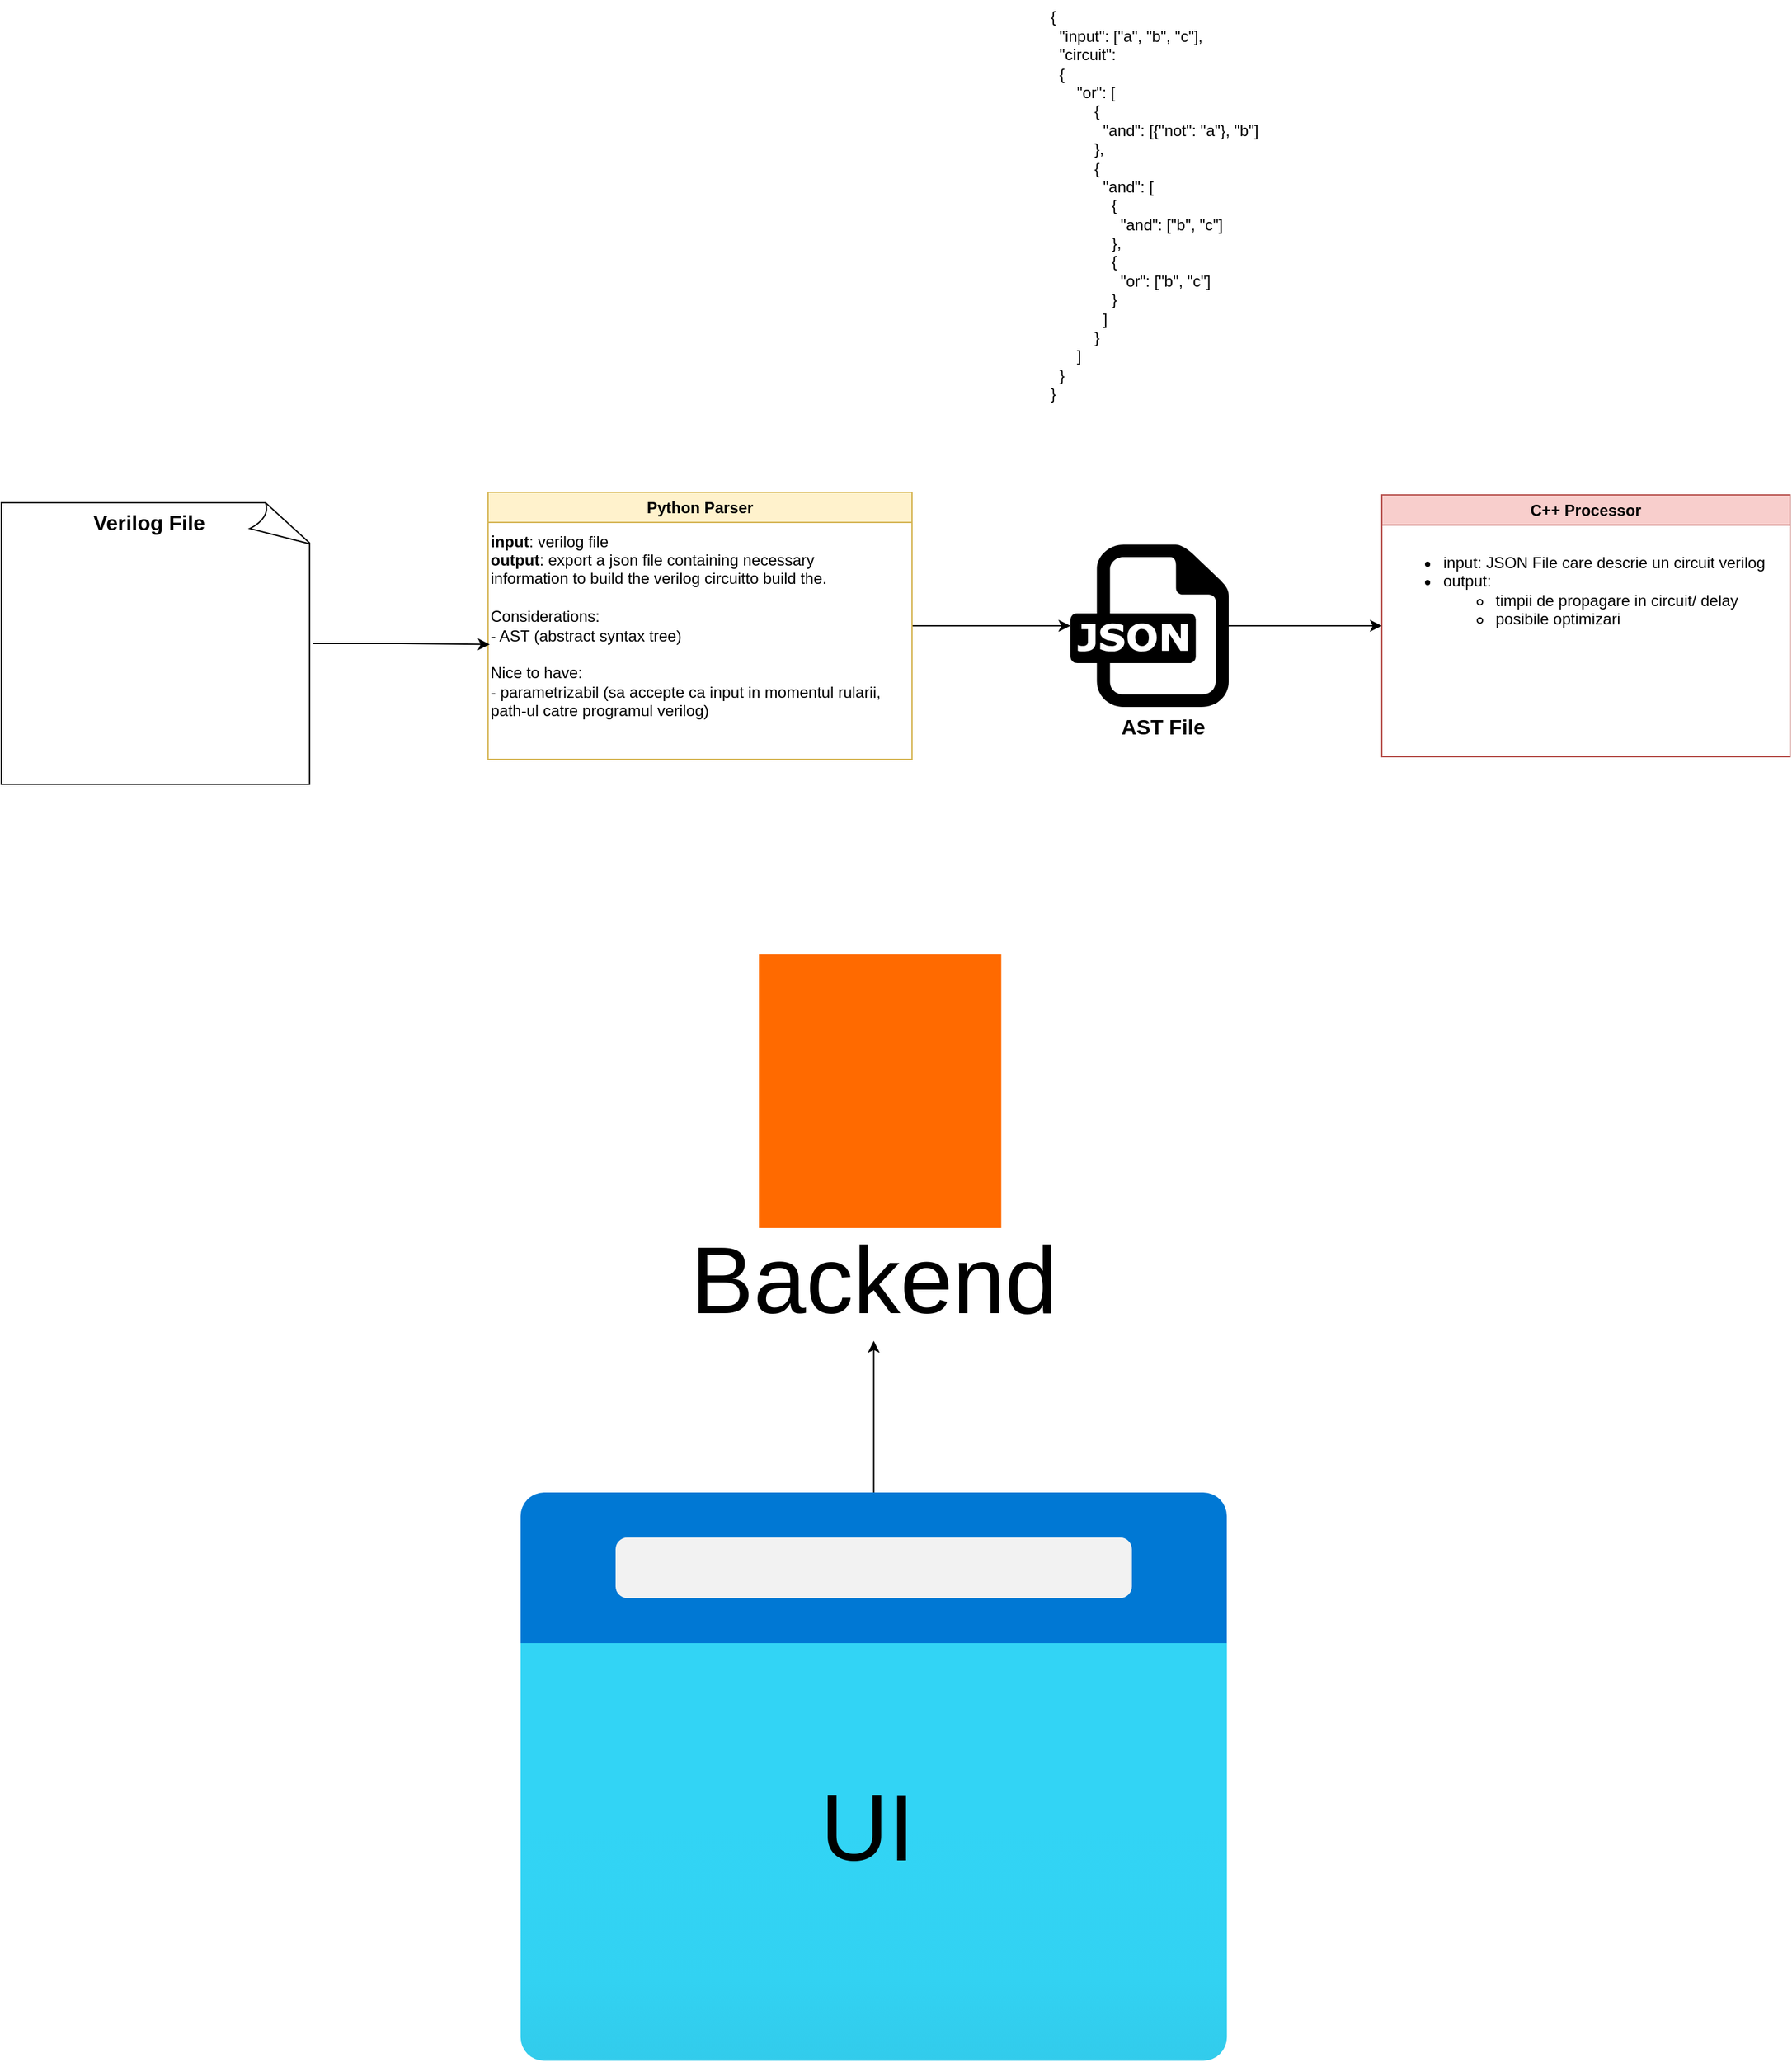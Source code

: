 <mxfile version="26.0.9" pages="4">
  <diagram name="Page-1" id="YNJKovni306T-DPzm14R">
    <mxGraphModel dx="2180" dy="887" grid="0" gridSize="10" guides="1" tooltips="1" connect="1" arrows="1" fold="1" page="0" pageScale="1" pageWidth="850" pageHeight="1100" math="0" shadow="0">
      <root>
        <mxCell id="0" />
        <mxCell id="1" parent="0" />
        <mxCell id="tx7nx46wsrntZOQRsdRC-2" value="C++ Processor" style="swimlane;whiteSpace=wrap;html=1;fillColor=#f8cecc;strokeColor=#b85450;" parent="1" vertex="1">
          <mxGeometry x="600" y="463" width="312" height="200" as="geometry" />
        </mxCell>
        <mxCell id="tx7nx46wsrntZOQRsdRC-3" value="&lt;ul&gt;&lt;li&gt;input: JSON File care descrie un circuit verilog&amp;nbsp;&lt;/li&gt;&lt;li&gt;output:&amp;nbsp;&lt;/li&gt;&lt;ul&gt;&lt;li&gt;timpii de propagare in circuit/ delay&lt;/li&gt;&lt;li&gt;posibile optimizari&lt;/li&gt;&lt;/ul&gt;&lt;/ul&gt;" style="text;html=1;align=left;verticalAlign=middle;resizable=0;points=[];autosize=1;strokeColor=none;fillColor=none;" parent="tx7nx46wsrntZOQRsdRC-2" vertex="1">
          <mxGeometry x="5" y="26" width="307" height="94" as="geometry" />
        </mxCell>
        <mxCell id="tx7nx46wsrntZOQRsdRC-26" style="edgeStyle=orthogonalEdgeStyle;rounded=0;orthogonalLoop=1;jettySize=auto;html=1;" parent="1" source="tx7nx46wsrntZOQRsdRC-16" target="tx7nx46wsrntZOQRsdRC-23" edge="1">
          <mxGeometry relative="1" as="geometry" />
        </mxCell>
        <mxCell id="tx7nx46wsrntZOQRsdRC-16" value="Python Parser" style="swimlane;whiteSpace=wrap;html=1;fillColor=#fff2cc;strokeColor=#d6b656;" parent="1" vertex="1">
          <mxGeometry x="-83" y="461" width="324" height="204" as="geometry" />
        </mxCell>
        <mxCell id="tx7nx46wsrntZOQRsdRC-17" value="&lt;b&gt;input&lt;/b&gt;: verilog file&amp;nbsp;&lt;div&gt;&lt;b&gt;output&lt;/b&gt;:&amp;nbsp;export a json file containing necessary&amp;nbsp;&lt;/div&gt;&lt;div&gt;information to build the verilog circuitto build the.&lt;/div&gt;&lt;div&gt;&lt;br&gt;&lt;/div&gt;&lt;div&gt;Considerations:&lt;/div&gt;&lt;div&gt;- AST (abstract syntax tree)&lt;/div&gt;&lt;div&gt;&lt;br&gt;&lt;/div&gt;&lt;div&gt;Nice to have:&lt;/div&gt;&lt;div&gt;- parametrizabil (sa accepte ca input in momentul rularii,&amp;nbsp;&lt;/div&gt;&lt;div&gt;path-ul catre programul verilog)&lt;/div&gt;" style="text;align=left;verticalAlign=middle;resizable=0;points=[];autosize=1;strokeColor=none;fillColor=none;html=1;" parent="tx7nx46wsrntZOQRsdRC-16" vertex="1">
          <mxGeometry y="24" width="319" height="156" as="geometry" />
        </mxCell>
        <mxCell id="tx7nx46wsrntZOQRsdRC-21" value="" style="whiteSpace=wrap;html=1;shape=mxgraph.basic.document" parent="1" vertex="1">
          <mxGeometry x="-455" y="469" width="238" height="215" as="geometry" />
        </mxCell>
        <mxCell id="tx7nx46wsrntZOQRsdRC-19" value="" style="shape=image;verticalLabelPosition=bottom;labelBackgroundColor=default;verticalAlign=top;aspect=fixed;imageAspect=0;image=https://static-00.iconduck.com/assets.00/file-type-verilog-icon-1024x1024-1hv3ysgx.png;" parent="1" vertex="1">
          <mxGeometry x="-423" y="505.5" width="162.64" height="162.64" as="geometry" />
        </mxCell>
        <mxCell id="tx7nx46wsrntZOQRsdRC-22" style="edgeStyle=orthogonalEdgeStyle;rounded=0;orthogonalLoop=1;jettySize=auto;html=1;entryX=0.004;entryY=0.591;entryDx=0;entryDy=0;entryPerimeter=0;" parent="1" source="tx7nx46wsrntZOQRsdRC-21" target="tx7nx46wsrntZOQRsdRC-17" edge="1">
          <mxGeometry relative="1" as="geometry">
            <mxPoint x="-102" y="603" as="targetPoint" />
          </mxGeometry>
        </mxCell>
        <mxCell id="tx7nx46wsrntZOQRsdRC-27" style="edgeStyle=orthogonalEdgeStyle;rounded=0;orthogonalLoop=1;jettySize=auto;html=1;entryX=0;entryY=0.5;entryDx=0;entryDy=0;" parent="1" source="tx7nx46wsrntZOQRsdRC-23" target="tx7nx46wsrntZOQRsdRC-2" edge="1">
          <mxGeometry relative="1" as="geometry" />
        </mxCell>
        <mxCell id="tx7nx46wsrntZOQRsdRC-23" value="" style="dashed=0;outlineConnect=0;html=1;align=center;labelPosition=center;verticalLabelPosition=bottom;verticalAlign=top;shape=mxgraph.weblogos.json" parent="1" vertex="1">
          <mxGeometry x="362" y="501" width="121" height="124" as="geometry" />
        </mxCell>
        <mxCell id="tx7nx46wsrntZOQRsdRC-24" value="&lt;b&gt;&lt;font style=&quot;font-size: 16px;&quot;&gt;Verilog File&lt;/font&gt;&lt;/b&gt;" style="text;html=1;align=center;verticalAlign=middle;whiteSpace=wrap;rounded=0;" parent="1" vertex="1">
          <mxGeometry x="-386.68" y="469" width="90" height="30" as="geometry" />
        </mxCell>
        <mxCell id="tx7nx46wsrntZOQRsdRC-25" value="&lt;b&gt;&lt;font style=&quot;font-size: 16px;&quot;&gt;AST File&lt;/font&gt;&lt;/b&gt;" style="text;html=1;align=center;verticalAlign=middle;whiteSpace=wrap;rounded=0;" parent="1" vertex="1">
          <mxGeometry x="388.0" y="625" width="90" height="30" as="geometry" />
        </mxCell>
        <mxCell id="tx7nx46wsrntZOQRsdRC-41" style="edgeStyle=orthogonalEdgeStyle;rounded=0;orthogonalLoop=1;jettySize=auto;html=1;" parent="1" source="tx7nx46wsrntZOQRsdRC-29" edge="1">
          <mxGeometry relative="1" as="geometry">
            <mxPoint x="211.75" y="1109.167" as="targetPoint" />
          </mxGeometry>
        </mxCell>
        <mxCell id="tx7nx46wsrntZOQRsdRC-29" value="" style="image;aspect=fixed;html=1;points=[];align=center;fontSize=12;image=img/lib/azure2/general/Browser.svg;" parent="1" vertex="1">
          <mxGeometry x="-59.5" y="1225" width="542.5" height="434" as="geometry" />
        </mxCell>
        <mxCell id="tx7nx46wsrntZOQRsdRC-30" value="&lt;font style=&quot;font-size: 72px;&quot;&gt;UI&lt;/font&gt;" style="text;html=1;align=center;verticalAlign=middle;whiteSpace=wrap;rounded=0;" parent="1" vertex="1">
          <mxGeometry x="176.5" y="1466" width="60" height="30" as="geometry" />
        </mxCell>
        <mxCell id="tx7nx46wsrntZOQRsdRC-37" value="" style="points=[];aspect=fixed;html=1;align=center;shadow=0;dashed=0;fillColor=#FF6A00;strokeColor=none;shape=mxgraph.alibaba_cloud.nodejs_performance_platform;" parent="1" vertex="1">
          <mxGeometry x="124" y="814" width="185.19" height="209" as="geometry" />
        </mxCell>
        <mxCell id="tx7nx46wsrntZOQRsdRC-38" value="&lt;font style=&quot;font-size: 72px;&quot;&gt;Backend&lt;/font&gt;" style="text;html=1;align=center;verticalAlign=middle;whiteSpace=wrap;rounded=0;" parent="1" vertex="1">
          <mxGeometry x="181.75" y="1048" width="60" height="30" as="geometry" />
        </mxCell>
        <mxCell id="tx7nx46wsrntZOQRsdRC-45" value="&lt;div&gt;&lt;div&gt;{&lt;/div&gt;&lt;div&gt;&amp;nbsp; &quot;input&quot;: [&quot;a&quot;, &quot;b&quot;, &quot;c&quot;],&lt;/div&gt;&lt;div&gt;&amp;nbsp; &quot;circuit&quot;:&lt;/div&gt;&lt;div&gt;&amp;nbsp; {&lt;/div&gt;&lt;div&gt;&amp;nbsp; &amp;nbsp; &amp;nbsp; &quot;or&quot;: [&lt;/div&gt;&lt;div&gt;&amp;nbsp; &amp;nbsp; &amp;nbsp; &amp;nbsp; &amp;nbsp; {&lt;/div&gt;&lt;div&gt;&amp;nbsp; &amp;nbsp; &amp;nbsp; &amp;nbsp; &amp;nbsp; &amp;nbsp; &quot;and&quot;: [{&quot;not&quot;: &quot;a&quot;}, &quot;b&quot;]&lt;/div&gt;&lt;div&gt;&amp;nbsp; &amp;nbsp; &amp;nbsp; &amp;nbsp; &amp;nbsp; },&lt;/div&gt;&lt;div&gt;&amp;nbsp; &amp;nbsp; &amp;nbsp; &amp;nbsp; &amp;nbsp; {&lt;/div&gt;&lt;div&gt;&amp;nbsp; &amp;nbsp; &amp;nbsp; &amp;nbsp; &amp;nbsp; &amp;nbsp; &quot;and&quot;: [&lt;/div&gt;&lt;div&gt;&amp;nbsp; &amp;nbsp; &amp;nbsp; &amp;nbsp; &amp;nbsp; &amp;nbsp; &amp;nbsp; {&lt;/div&gt;&lt;div&gt;&amp;nbsp; &amp;nbsp; &amp;nbsp; &amp;nbsp; &amp;nbsp; &amp;nbsp; &amp;nbsp; &amp;nbsp; &quot;and&quot;: [&quot;b&quot;, &quot;c&quot;]&lt;/div&gt;&lt;div&gt;&amp;nbsp; &amp;nbsp; &amp;nbsp; &amp;nbsp; &amp;nbsp; &amp;nbsp; &amp;nbsp; },&lt;/div&gt;&lt;div&gt;&amp;nbsp; &amp;nbsp; &amp;nbsp; &amp;nbsp; &amp;nbsp; &amp;nbsp; &amp;nbsp; {&lt;/div&gt;&lt;div&gt;&amp;nbsp; &amp;nbsp; &amp;nbsp; &amp;nbsp; &amp;nbsp; &amp;nbsp; &amp;nbsp; &amp;nbsp; &quot;or&quot;: [&quot;b&quot;, &quot;c&quot;]&lt;/div&gt;&lt;div&gt;&amp;nbsp; &amp;nbsp; &amp;nbsp; &amp;nbsp; &amp;nbsp; &amp;nbsp; &amp;nbsp; }&lt;/div&gt;&lt;div&gt;&amp;nbsp; &amp;nbsp; &amp;nbsp; &amp;nbsp; &amp;nbsp; &amp;nbsp; ]&lt;/div&gt;&lt;div&gt;&amp;nbsp; &amp;nbsp; &amp;nbsp; &amp;nbsp; &amp;nbsp; }&lt;/div&gt;&lt;div&gt;&amp;nbsp; &amp;nbsp; &amp;nbsp; ]&lt;/div&gt;&lt;div&gt;&amp;nbsp; }&amp;nbsp;&amp;nbsp;&lt;/div&gt;&lt;div&gt;}&lt;/div&gt;&lt;/div&gt;" style="text;html=1;align=left;verticalAlign=middle;resizable=0;points=[];autosize=1;strokeColor=none;fillColor=none;" parent="1" vertex="1">
          <mxGeometry x="344.5" y="85" width="177" height="314" as="geometry" />
        </mxCell>
      </root>
    </mxGraphModel>
  </diagram>
  <diagram id="4yIlAqIsQHgJrvNAaOcF" name="Page-3">
    <mxGraphModel dx="1953" dy="998" grid="0" gridSize="10" guides="1" tooltips="1" connect="1" arrows="1" fold="1" page="0" pageScale="1" pageWidth="850" pageHeight="1100" math="0" shadow="0">
      <root>
        <mxCell id="0" />
        <mxCell id="1" parent="0" />
        <mxCell id="pO3QDn_GJzLM1NKyMWU6-1" style="edgeStyle=orthogonalEdgeStyle;rounded=0;orthogonalLoop=1;jettySize=auto;html=1;entryX=0.75;entryY=0;entryDx=0;entryDy=0;endArrow=diamondThin;endFill=0;endSize=15;" edge="1" parent="1" source="OP3zVEJyzjiKIF1wEC0h-1" target="OP3zVEJyzjiKIF1wEC0h-17">
          <mxGeometry relative="1" as="geometry" />
        </mxCell>
        <mxCell id="OP3zVEJyzjiKIF1wEC0h-1" value="&amp;lt;&amp;lt;abstract&amp;gt;&amp;gt; ASTNode" style="swimlane;fontStyle=1;align=center;verticalAlign=top;childLayout=stackLayout;horizontal=1;startSize=26;horizontalStack=0;resizeParent=1;resizeParentMax=0;resizeLast=0;collapsible=1;marginBottom=0;whiteSpace=wrap;html=1;fillColor=#f8cecc;strokeColor=#b85450;" vertex="1" parent="1">
          <mxGeometry x="229" y="248" width="238" height="164" as="geometry" />
        </mxCell>
        <mxCell id="OP3zVEJyzjiKIF1wEC0h-2" value="# delay: double" style="text;strokeColor=none;fillColor=none;align=left;verticalAlign=top;spacingLeft=4;spacingRight=4;overflow=hidden;rotatable=0;points=[[0,0.5],[1,0.5]];portConstraint=eastwest;whiteSpace=wrap;html=1;" vertex="1" parent="OP3zVEJyzjiKIF1wEC0h-1">
          <mxGeometry y="26" width="238" height="26" as="geometry" />
        </mxCell>
        <mxCell id="OP3zVEJyzjiKIF1wEC0h-4" value="# output: bool" style="text;strokeColor=none;fillColor=none;align=left;verticalAlign=top;spacingLeft=4;spacingRight=4;overflow=hidden;rotatable=0;points=[[0,0.5],[1,0.5]];portConstraint=eastwest;whiteSpace=wrap;html=1;" vertex="1" parent="OP3zVEJyzjiKIF1wEC0h-1">
          <mxGeometry y="52" width="238" height="26" as="geometry" />
        </mxCell>
        <mxCell id="OP3zVEJyzjiKIF1wEC0h-5" value="" style="line;strokeWidth=1;fillColor=none;align=left;verticalAlign=middle;spacingTop=-1;spacingLeft=3;spacingRight=3;rotatable=0;labelPosition=right;points=[];portConstraint=eastwest;strokeColor=inherit;" vertex="1" parent="OP3zVEJyzjiKIF1wEC0h-1">
          <mxGeometry y="78" width="238" height="8" as="geometry" />
        </mxCell>
        <mxCell id="OP3zVEJyzjiKIF1wEC0h-6" value="+ get_delay(): double" style="text;strokeColor=none;fillColor=none;align=left;verticalAlign=top;spacingLeft=4;spacingRight=4;overflow=hidden;rotatable=0;points=[[0,0.5],[1,0.5]];portConstraint=eastwest;whiteSpace=wrap;html=1;" vertex="1" parent="OP3zVEJyzjiKIF1wEC0h-1">
          <mxGeometry y="86" width="238" height="26" as="geometry" />
        </mxCell>
        <mxCell id="OP3zVEJyzjiKIF1wEC0h-7" value="+ set_input_values(in_values): void" style="text;strokeColor=none;fillColor=none;align=left;verticalAlign=top;spacingLeft=4;spacingRight=4;overflow=hidden;rotatable=0;points=[[0,0.5],[1,0.5]];portConstraint=eastwest;whiteSpace=wrap;html=1;" vertex="1" parent="OP3zVEJyzjiKIF1wEC0h-1">
          <mxGeometry y="112" width="238" height="26" as="geometry" />
        </mxCell>
        <mxCell id="OP3zVEJyzjiKIF1wEC0h-8" value="+ evaluate(in_values): bool" style="text;strokeColor=none;fillColor=none;align=left;verticalAlign=top;spacingLeft=4;spacingRight=4;overflow=hidden;rotatable=0;points=[[0,0.5],[1,0.5]];portConstraint=eastwest;whiteSpace=wrap;html=1;" vertex="1" parent="OP3zVEJyzjiKIF1wEC0h-1">
          <mxGeometry y="138" width="238" height="26" as="geometry" />
        </mxCell>
        <mxCell id="OP3zVEJyzjiKIF1wEC0h-9" value="InputNode" style="swimlane;fontStyle=1;align=center;verticalAlign=top;childLayout=stackLayout;horizontal=1;startSize=26;horizontalStack=0;resizeParent=1;resizeParentMax=0;resizeLast=0;collapsible=1;marginBottom=0;whiteSpace=wrap;html=1;fillColor=#dae8fc;strokeColor=#6c8ebf;" vertex="1" parent="1">
          <mxGeometry x="-25" y="546" width="238" height="164" as="geometry" />
        </mxCell>
        <mxCell id="OP3zVEJyzjiKIF1wEC0h-10" value="# name: string" style="text;strokeColor=none;fillColor=none;align=left;verticalAlign=top;spacingLeft=4;spacingRight=4;overflow=hidden;rotatable=0;points=[[0,0.5],[1,0.5]];portConstraint=eastwest;whiteSpace=wrap;html=1;" vertex="1" parent="OP3zVEJyzjiKIF1wEC0h-9">
          <mxGeometry y="26" width="238" height="26" as="geometry" />
        </mxCell>
        <mxCell id="OP3zVEJyzjiKIF1wEC0h-11" value="# value: bool" style="text;strokeColor=none;fillColor=none;align=left;verticalAlign=top;spacingLeft=4;spacingRight=4;overflow=hidden;rotatable=0;points=[[0,0.5],[1,0.5]];portConstraint=eastwest;whiteSpace=wrap;html=1;" vertex="1" parent="OP3zVEJyzjiKIF1wEC0h-9">
          <mxGeometry y="52" width="238" height="26" as="geometry" />
        </mxCell>
        <mxCell id="OP3zVEJyzjiKIF1wEC0h-12" value="" style="line;strokeWidth=1;fillColor=none;align=left;verticalAlign=middle;spacingTop=-1;spacingLeft=3;spacingRight=3;rotatable=0;labelPosition=right;points=[];portConstraint=eastwest;strokeColor=inherit;" vertex="1" parent="OP3zVEJyzjiKIF1wEC0h-9">
          <mxGeometry y="78" width="238" height="8" as="geometry" />
        </mxCell>
        <mxCell id="OP3zVEJyzjiKIF1wEC0h-13" value="+ get_delay(): double" style="text;strokeColor=none;fillColor=none;align=left;verticalAlign=top;spacingLeft=4;spacingRight=4;overflow=hidden;rotatable=0;points=[[0,0.5],[1,0.5]];portConstraint=eastwest;whiteSpace=wrap;html=1;" vertex="1" parent="OP3zVEJyzjiKIF1wEC0h-9">
          <mxGeometry y="86" width="238" height="26" as="geometry" />
        </mxCell>
        <mxCell id="OP3zVEJyzjiKIF1wEC0h-14" value="+ set_input_values(in_values): void" style="text;strokeColor=none;fillColor=none;align=left;verticalAlign=top;spacingLeft=4;spacingRight=4;overflow=hidden;rotatable=0;points=[[0,0.5],[1,0.5]];portConstraint=eastwest;whiteSpace=wrap;html=1;" vertex="1" parent="OP3zVEJyzjiKIF1wEC0h-9">
          <mxGeometry y="112" width="238" height="26" as="geometry" />
        </mxCell>
        <mxCell id="OP3zVEJyzjiKIF1wEC0h-15" value="+ evaluate(in_values): bool" style="text;strokeColor=none;fillColor=none;align=left;verticalAlign=top;spacingLeft=4;spacingRight=4;overflow=hidden;rotatable=0;points=[[0,0.5],[1,0.5]];portConstraint=eastwest;whiteSpace=wrap;html=1;" vertex="1" parent="OP3zVEJyzjiKIF1wEC0h-9">
          <mxGeometry y="138" width="238" height="26" as="geometry" />
        </mxCell>
        <mxCell id="OP3zVEJyzjiKIF1wEC0h-16" style="edgeStyle=orthogonalEdgeStyle;rounded=0;orthogonalLoop=1;jettySize=auto;html=1;entryX=0.273;entryY=0.994;entryDx=0;entryDy=0;entryPerimeter=0;endArrow=block;endFill=0;endSize=10;" edge="1" parent="1" source="OP3zVEJyzjiKIF1wEC0h-9" target="OP3zVEJyzjiKIF1wEC0h-8">
          <mxGeometry relative="1" as="geometry">
            <Array as="points">
              <mxPoint x="94" y="475" />
              <mxPoint x="294" y="475" />
            </Array>
          </mxGeometry>
        </mxCell>
        <mxCell id="OP3zVEJyzjiKIF1wEC0h-17" value="&amp;lt;&amp;lt;abstract&amp;gt;&amp;gt; GateNode" style="swimlane;fontStyle=1;align=center;verticalAlign=top;childLayout=stackLayout;horizontal=1;startSize=26;horizontalStack=0;resizeParent=1;resizeParentMax=0;resizeLast=0;collapsible=1;marginBottom=0;whiteSpace=wrap;html=1;fillColor=#ffe6cc;strokeColor=#d79b00;" vertex="1" parent="1">
          <mxGeometry x="609" y="561" width="238" height="138" as="geometry" />
        </mxCell>
        <mxCell id="OP3zVEJyzjiKIF1wEC0h-19" value="# children: List&amp;lt;ASTNode&amp;gt;" style="text;strokeColor=none;fillColor=none;align=left;verticalAlign=top;spacingLeft=4;spacingRight=4;overflow=hidden;rotatable=0;points=[[0,0.5],[1,0.5]];portConstraint=eastwest;whiteSpace=wrap;html=1;" vertex="1" parent="OP3zVEJyzjiKIF1wEC0h-17">
          <mxGeometry y="26" width="238" height="26" as="geometry" />
        </mxCell>
        <mxCell id="OP3zVEJyzjiKIF1wEC0h-20" value="" style="line;strokeWidth=1;fillColor=none;align=left;verticalAlign=middle;spacingTop=-1;spacingLeft=3;spacingRight=3;rotatable=0;labelPosition=right;points=[];portConstraint=eastwest;strokeColor=inherit;" vertex="1" parent="OP3zVEJyzjiKIF1wEC0h-17">
          <mxGeometry y="52" width="238" height="8" as="geometry" />
        </mxCell>
        <mxCell id="OP3zVEJyzjiKIF1wEC0h-21" value="+ get_delay(): double" style="text;strokeColor=none;fillColor=none;align=left;verticalAlign=top;spacingLeft=4;spacingRight=4;overflow=hidden;rotatable=0;points=[[0,0.5],[1,0.5]];portConstraint=eastwest;whiteSpace=wrap;html=1;" vertex="1" parent="OP3zVEJyzjiKIF1wEC0h-17">
          <mxGeometry y="60" width="238" height="26" as="geometry" />
        </mxCell>
        <mxCell id="OP3zVEJyzjiKIF1wEC0h-22" value="+ set_input_values(in_values): void" style="text;strokeColor=none;fillColor=none;align=left;verticalAlign=top;spacingLeft=4;spacingRight=4;overflow=hidden;rotatable=0;points=[[0,0.5],[1,0.5]];portConstraint=eastwest;whiteSpace=wrap;html=1;" vertex="1" parent="OP3zVEJyzjiKIF1wEC0h-17">
          <mxGeometry y="86" width="238" height="26" as="geometry" />
        </mxCell>
        <mxCell id="OP3zVEJyzjiKIF1wEC0h-23" value="+ evaluate(in_values): bool" style="text;strokeColor=none;fillColor=none;align=left;verticalAlign=top;spacingLeft=4;spacingRight=4;overflow=hidden;rotatable=0;points=[[0,0.5],[1,0.5]];portConstraint=eastwest;whiteSpace=wrap;html=1;" vertex="1" parent="OP3zVEJyzjiKIF1wEC0h-17">
          <mxGeometry y="112" width="238" height="26" as="geometry" />
        </mxCell>
        <mxCell id="OP3zVEJyzjiKIF1wEC0h-25" style="edgeStyle=orthogonalEdgeStyle;rounded=0;orthogonalLoop=1;jettySize=auto;html=1;endArrow=block;endFill=0;endSize=10;" edge="1" parent="1" source="OP3zVEJyzjiKIF1wEC0h-17">
          <mxGeometry relative="1" as="geometry">
            <mxPoint x="398" y="412" as="targetPoint" />
            <Array as="points">
              <mxPoint x="730" y="479" />
              <mxPoint x="398" y="479" />
              <mxPoint x="398" y="412" />
            </Array>
          </mxGeometry>
        </mxCell>
        <mxCell id="OP3zVEJyzjiKIF1wEC0h-56" style="edgeStyle=orthogonalEdgeStyle;rounded=0;orthogonalLoop=1;jettySize=auto;html=1;exitX=0.5;exitY=0;exitDx=0;exitDy=0;entryX=0;entryY=0.5;entryDx=0;entryDy=0;endArrow=block;endFill=0;endSize=9;" edge="1" parent="1" source="OP3zVEJyzjiKIF1wEC0h-44" target="OP3zVEJyzjiKIF1wEC0h-21">
          <mxGeometry relative="1" as="geometry" />
        </mxCell>
        <mxCell id="OP3zVEJyzjiKIF1wEC0h-44" value="AndGate" style="swimlane;fontStyle=1;align=center;verticalAlign=top;childLayout=stackLayout;horizontal=1;startSize=26;horizontalStack=0;resizeParent=1;resizeParentMax=0;resizeLast=0;collapsible=1;marginBottom=0;whiteSpace=wrap;html=1;fillColor=#d0cee2;strokeColor=#56517e;" vertex="1" parent="1">
          <mxGeometry x="328" y="763" width="238" height="138" as="geometry" />
        </mxCell>
        <mxCell id="OP3zVEJyzjiKIF1wEC0h-45" value="# children: List&amp;lt;ASTNode&amp;gt;" style="text;strokeColor=none;fillColor=none;align=left;verticalAlign=top;spacingLeft=4;spacingRight=4;overflow=hidden;rotatable=0;points=[[0,0.5],[1,0.5]];portConstraint=eastwest;whiteSpace=wrap;html=1;" vertex="1" parent="OP3zVEJyzjiKIF1wEC0h-44">
          <mxGeometry y="26" width="238" height="26" as="geometry" />
        </mxCell>
        <mxCell id="OP3zVEJyzjiKIF1wEC0h-46" value="" style="line;strokeWidth=1;fillColor=none;align=left;verticalAlign=middle;spacingTop=-1;spacingLeft=3;spacingRight=3;rotatable=0;labelPosition=right;points=[];portConstraint=eastwest;strokeColor=inherit;" vertex="1" parent="OP3zVEJyzjiKIF1wEC0h-44">
          <mxGeometry y="52" width="238" height="8" as="geometry" />
        </mxCell>
        <mxCell id="OP3zVEJyzjiKIF1wEC0h-47" value="+ get_delay(): double" style="text;strokeColor=none;fillColor=none;align=left;verticalAlign=top;spacingLeft=4;spacingRight=4;overflow=hidden;rotatable=0;points=[[0,0.5],[1,0.5]];portConstraint=eastwest;whiteSpace=wrap;html=1;" vertex="1" parent="OP3zVEJyzjiKIF1wEC0h-44">
          <mxGeometry y="60" width="238" height="26" as="geometry" />
        </mxCell>
        <mxCell id="OP3zVEJyzjiKIF1wEC0h-48" value="+ set_input_values(in_values): void" style="text;strokeColor=none;fillColor=none;align=left;verticalAlign=top;spacingLeft=4;spacingRight=4;overflow=hidden;rotatable=0;points=[[0,0.5],[1,0.5]];portConstraint=eastwest;whiteSpace=wrap;html=1;" vertex="1" parent="OP3zVEJyzjiKIF1wEC0h-44">
          <mxGeometry y="86" width="238" height="26" as="geometry" />
        </mxCell>
        <mxCell id="OP3zVEJyzjiKIF1wEC0h-49" value="+ evaluate(in_values): bool" style="text;strokeColor=none;fillColor=none;align=left;verticalAlign=top;spacingLeft=4;spacingRight=4;overflow=hidden;rotatable=0;points=[[0,0.5],[1,0.5]];portConstraint=eastwest;whiteSpace=wrap;html=1;" vertex="1" parent="OP3zVEJyzjiKIF1wEC0h-44">
          <mxGeometry y="112" width="238" height="26" as="geometry" />
        </mxCell>
        <mxCell id="OP3zVEJyzjiKIF1wEC0h-50" value="OrGate" style="swimlane;fontStyle=1;align=center;verticalAlign=top;childLayout=stackLayout;horizontal=1;startSize=26;horizontalStack=0;resizeParent=1;resizeParentMax=0;resizeLast=0;collapsible=1;marginBottom=0;whiteSpace=wrap;html=1;fillColor=#d0cee2;strokeColor=#56517e;" vertex="1" parent="1">
          <mxGeometry x="609" y="763" width="238" height="138" as="geometry" />
        </mxCell>
        <mxCell id="OP3zVEJyzjiKIF1wEC0h-51" value="# children: List&amp;lt;ASTNode&amp;gt;" style="text;strokeColor=none;fillColor=none;align=left;verticalAlign=top;spacingLeft=4;spacingRight=4;overflow=hidden;rotatable=0;points=[[0,0.5],[1,0.5]];portConstraint=eastwest;whiteSpace=wrap;html=1;" vertex="1" parent="OP3zVEJyzjiKIF1wEC0h-50">
          <mxGeometry y="26" width="238" height="26" as="geometry" />
        </mxCell>
        <mxCell id="OP3zVEJyzjiKIF1wEC0h-52" value="" style="line;strokeWidth=1;fillColor=none;align=left;verticalAlign=middle;spacingTop=-1;spacingLeft=3;spacingRight=3;rotatable=0;labelPosition=right;points=[];portConstraint=eastwest;strokeColor=inherit;" vertex="1" parent="OP3zVEJyzjiKIF1wEC0h-50">
          <mxGeometry y="52" width="238" height="8" as="geometry" />
        </mxCell>
        <mxCell id="OP3zVEJyzjiKIF1wEC0h-53" value="+ get_delay(): double" style="text;strokeColor=none;fillColor=none;align=left;verticalAlign=top;spacingLeft=4;spacingRight=4;overflow=hidden;rotatable=0;points=[[0,0.5],[1,0.5]];portConstraint=eastwest;whiteSpace=wrap;html=1;" vertex="1" parent="OP3zVEJyzjiKIF1wEC0h-50">
          <mxGeometry y="60" width="238" height="26" as="geometry" />
        </mxCell>
        <mxCell id="OP3zVEJyzjiKIF1wEC0h-54" value="+ set_input_values(in_values): void" style="text;strokeColor=none;fillColor=none;align=left;verticalAlign=top;spacingLeft=4;spacingRight=4;overflow=hidden;rotatable=0;points=[[0,0.5],[1,0.5]];portConstraint=eastwest;whiteSpace=wrap;html=1;" vertex="1" parent="OP3zVEJyzjiKIF1wEC0h-50">
          <mxGeometry y="86" width="238" height="26" as="geometry" />
        </mxCell>
        <mxCell id="OP3zVEJyzjiKIF1wEC0h-55" value="+ evaluate(in_values): bool" style="text;strokeColor=none;fillColor=none;align=left;verticalAlign=top;spacingLeft=4;spacingRight=4;overflow=hidden;rotatable=0;points=[[0,0.5],[1,0.5]];portConstraint=eastwest;whiteSpace=wrap;html=1;" vertex="1" parent="OP3zVEJyzjiKIF1wEC0h-50">
          <mxGeometry y="112" width="238" height="26" as="geometry" />
        </mxCell>
        <mxCell id="OP3zVEJyzjiKIF1wEC0h-57" style="edgeStyle=orthogonalEdgeStyle;rounded=0;orthogonalLoop=1;jettySize=auto;html=1;exitX=0.5;exitY=0;exitDx=0;exitDy=0;entryX=0.498;entryY=1;entryDx=0;entryDy=0;entryPerimeter=0;endSize=9;endArrow=block;endFill=0;" edge="1" parent="1" source="OP3zVEJyzjiKIF1wEC0h-50" target="OP3zVEJyzjiKIF1wEC0h-23">
          <mxGeometry relative="1" as="geometry" />
        </mxCell>
        <mxCell id="OP3zVEJyzjiKIF1wEC0h-64" style="edgeStyle=orthogonalEdgeStyle;rounded=0;orthogonalLoop=1;jettySize=auto;html=1;entryX=1;entryY=0.5;entryDx=0;entryDy=0;endArrow=block;endFill=0;endSize=9;" edge="1" parent="1" source="OP3zVEJyzjiKIF1wEC0h-58" target="OP3zVEJyzjiKIF1wEC0h-21">
          <mxGeometry relative="1" as="geometry" />
        </mxCell>
        <mxCell id="OP3zVEJyzjiKIF1wEC0h-58" value="Not&lt;span style=&quot;background-color: transparent; color: light-dark(rgb(0, 0, 0), rgb(255, 255, 255));&quot;&gt;Gate&lt;/span&gt;" style="swimlane;fontStyle=1;align=center;verticalAlign=top;childLayout=stackLayout;horizontal=1;startSize=26;horizontalStack=0;resizeParent=1;resizeParentMax=0;resizeLast=0;collapsible=1;marginBottom=0;whiteSpace=wrap;html=1;fillColor=#d0cee2;strokeColor=#56517e;" vertex="1" parent="1">
          <mxGeometry x="890" y="762" width="238" height="138" as="geometry" />
        </mxCell>
        <mxCell id="OP3zVEJyzjiKIF1wEC0h-59" value="# children: List&amp;lt;ASTNode&amp;gt;" style="text;strokeColor=none;fillColor=none;align=left;verticalAlign=top;spacingLeft=4;spacingRight=4;overflow=hidden;rotatable=0;points=[[0,0.5],[1,0.5]];portConstraint=eastwest;whiteSpace=wrap;html=1;" vertex="1" parent="OP3zVEJyzjiKIF1wEC0h-58">
          <mxGeometry y="26" width="238" height="26" as="geometry" />
        </mxCell>
        <mxCell id="OP3zVEJyzjiKIF1wEC0h-60" value="" style="line;strokeWidth=1;fillColor=none;align=left;verticalAlign=middle;spacingTop=-1;spacingLeft=3;spacingRight=3;rotatable=0;labelPosition=right;points=[];portConstraint=eastwest;strokeColor=inherit;" vertex="1" parent="OP3zVEJyzjiKIF1wEC0h-58">
          <mxGeometry y="52" width="238" height="8" as="geometry" />
        </mxCell>
        <mxCell id="OP3zVEJyzjiKIF1wEC0h-61" value="+ get_delay(): double" style="text;strokeColor=none;fillColor=none;align=left;verticalAlign=top;spacingLeft=4;spacingRight=4;overflow=hidden;rotatable=0;points=[[0,0.5],[1,0.5]];portConstraint=eastwest;whiteSpace=wrap;html=1;" vertex="1" parent="OP3zVEJyzjiKIF1wEC0h-58">
          <mxGeometry y="60" width="238" height="26" as="geometry" />
        </mxCell>
        <mxCell id="OP3zVEJyzjiKIF1wEC0h-62" value="+ set_input_values(in_values): void" style="text;strokeColor=none;fillColor=none;align=left;verticalAlign=top;spacingLeft=4;spacingRight=4;overflow=hidden;rotatable=0;points=[[0,0.5],[1,0.5]];portConstraint=eastwest;whiteSpace=wrap;html=1;" vertex="1" parent="OP3zVEJyzjiKIF1wEC0h-58">
          <mxGeometry y="86" width="238" height="26" as="geometry" />
        </mxCell>
        <mxCell id="OP3zVEJyzjiKIF1wEC0h-63" value="+ evaluate(in_values): bool" style="text;strokeColor=none;fillColor=none;align=left;verticalAlign=top;spacingLeft=4;spacingRight=4;overflow=hidden;rotatable=0;points=[[0,0.5],[1,0.5]];portConstraint=eastwest;whiteSpace=wrap;html=1;" vertex="1" parent="OP3zVEJyzjiKIF1wEC0h-58">
          <mxGeometry y="112" width="238" height="26" as="geometry" />
        </mxCell>
        <mxCell id="OP3zVEJyzjiKIF1wEC0h-71" style="edgeStyle=orthogonalEdgeStyle;rounded=0;orthogonalLoop=1;jettySize=auto;html=1;entryX=0.998;entryY=0.152;entryDx=0;entryDy=0;entryPerimeter=0;endArrow=block;endFill=0;endSize=9;" edge="1" parent="1" source="OP3zVEJyzjiKIF1wEC0h-65" target="OP3zVEJyzjiKIF1wEC0h-17">
          <mxGeometry relative="1" as="geometry">
            <mxPoint x="853.5" y="533" as="targetPoint" />
            <Array as="points">
              <mxPoint x="1284" y="582" />
            </Array>
          </mxGeometry>
        </mxCell>
        <mxCell id="OP3zVEJyzjiKIF1wEC0h-65" value="XorGate" style="swimlane;fontStyle=1;align=center;verticalAlign=top;childLayout=stackLayout;horizontal=1;startSize=26;horizontalStack=0;resizeParent=1;resizeParentMax=0;resizeLast=0;collapsible=1;marginBottom=0;whiteSpace=wrap;html=1;fillColor=#d0cee2;strokeColor=#56517e;" vertex="1" parent="1">
          <mxGeometry x="1171" y="760" width="238" height="138" as="geometry" />
        </mxCell>
        <mxCell id="OP3zVEJyzjiKIF1wEC0h-66" value="# children: List&amp;lt;ASTNode&amp;gt;" style="text;strokeColor=none;fillColor=none;align=left;verticalAlign=top;spacingLeft=4;spacingRight=4;overflow=hidden;rotatable=0;points=[[0,0.5],[1,0.5]];portConstraint=eastwest;whiteSpace=wrap;html=1;" vertex="1" parent="OP3zVEJyzjiKIF1wEC0h-65">
          <mxGeometry y="26" width="238" height="26" as="geometry" />
        </mxCell>
        <mxCell id="OP3zVEJyzjiKIF1wEC0h-67" value="" style="line;strokeWidth=1;fillColor=none;align=left;verticalAlign=middle;spacingTop=-1;spacingLeft=3;spacingRight=3;rotatable=0;labelPosition=right;points=[];portConstraint=eastwest;strokeColor=inherit;" vertex="1" parent="OP3zVEJyzjiKIF1wEC0h-65">
          <mxGeometry y="52" width="238" height="8" as="geometry" />
        </mxCell>
        <mxCell id="OP3zVEJyzjiKIF1wEC0h-68" value="+ get_delay(): double" style="text;strokeColor=none;fillColor=none;align=left;verticalAlign=top;spacingLeft=4;spacingRight=4;overflow=hidden;rotatable=0;points=[[0,0.5],[1,0.5]];portConstraint=eastwest;whiteSpace=wrap;html=1;" vertex="1" parent="OP3zVEJyzjiKIF1wEC0h-65">
          <mxGeometry y="60" width="238" height="26" as="geometry" />
        </mxCell>
        <mxCell id="OP3zVEJyzjiKIF1wEC0h-69" value="+ set_input_values(in_values): void" style="text;strokeColor=none;fillColor=none;align=left;verticalAlign=top;spacingLeft=4;spacingRight=4;overflow=hidden;rotatable=0;points=[[0,0.5],[1,0.5]];portConstraint=eastwest;whiteSpace=wrap;html=1;" vertex="1" parent="OP3zVEJyzjiKIF1wEC0h-65">
          <mxGeometry y="86" width="238" height="26" as="geometry" />
        </mxCell>
        <mxCell id="OP3zVEJyzjiKIF1wEC0h-70" value="+ evaluate(in_values): bool" style="text;strokeColor=none;fillColor=none;align=left;verticalAlign=top;spacingLeft=4;spacingRight=4;overflow=hidden;rotatable=0;points=[[0,0.5],[1,0.5]];portConstraint=eastwest;whiteSpace=wrap;html=1;" vertex="1" parent="OP3zVEJyzjiKIF1wEC0h-65">
          <mxGeometry y="112" width="238" height="26" as="geometry" />
        </mxCell>
      </root>
    </mxGraphModel>
  </diagram>
  <diagram id="gaSSu5L9PJtMb-5DFJsw" name="Page-4">
    <mxGraphModel dx="1287" dy="970" grid="0" gridSize="10" guides="1" tooltips="1" connect="1" arrows="1" fold="1" page="0" pageScale="1" pageWidth="850" pageHeight="1100" math="0" shadow="0">
      <root>
        <mxCell id="0" />
        <mxCell id="1" parent="0" />
        <mxCell id="mRvOFztgsv0a4-NZ6Syi-1" value="&lt;div style=&quot;forced-color-adjust: none; color: rgb(0, 0, 0); font-family: Helvetica; font-size: 12px; font-style: normal; font-variant-ligatures: normal; font-variant-caps: normal; font-weight: 400; letter-spacing: normal; orphans: 2; text-align: left; text-indent: 0px; text-transform: none; widows: 2; word-spacing: 0px; -webkit-text-stroke-width: 0px; white-space: nowrap; background-color: rgb(255, 255, 255); text-decoration-thickness: initial; text-decoration-style: initial; text-decoration-color: initial;&quot;&gt;{&lt;/div&gt;&lt;div style=&quot;forced-color-adjust: none; color: rgb(0, 0, 0); font-family: Helvetica; font-size: 12px; font-style: normal; font-variant-ligatures: normal; font-variant-caps: normal; font-weight: 400; letter-spacing: normal; orphans: 2; text-align: left; text-indent: 0px; text-transform: none; widows: 2; word-spacing: 0px; -webkit-text-stroke-width: 0px; white-space: nowrap; background-color: rgb(255, 255, 255); text-decoration-thickness: initial; text-decoration-style: initial; text-decoration-color: initial;&quot;&gt;&amp;nbsp; &quot;input&quot;: [&quot;a&quot;, &quot;b&quot;, &quot;c&quot;],&lt;/div&gt;&lt;div style=&quot;forced-color-adjust: none; color: rgb(0, 0, 0); font-family: Helvetica; font-size: 12px; font-style: normal; font-variant-ligatures: normal; font-variant-caps: normal; font-weight: 400; letter-spacing: normal; orphans: 2; text-align: left; text-indent: 0px; text-transform: none; widows: 2; word-spacing: 0px; -webkit-text-stroke-width: 0px; white-space: nowrap; background-color: rgb(255, 255, 255); text-decoration-thickness: initial; text-decoration-style: initial; text-decoration-color: initial;&quot;&gt;&amp;nbsp; &quot;circuit&quot;:&lt;/div&gt;&lt;div style=&quot;forced-color-adjust: none; color: rgb(0, 0, 0); font-family: Helvetica; font-size: 12px; font-style: normal; font-variant-ligatures: normal; font-variant-caps: normal; font-weight: 400; letter-spacing: normal; orphans: 2; text-align: left; text-indent: 0px; text-transform: none; widows: 2; word-spacing: 0px; -webkit-text-stroke-width: 0px; white-space: nowrap; background-color: rgb(255, 255, 255); text-decoration-thickness: initial; text-decoration-style: initial; text-decoration-color: initial;&quot;&gt;&amp;nbsp; {&lt;/div&gt;&lt;div style=&quot;forced-color-adjust: none; color: rgb(0, 0, 0); font-family: Helvetica; font-size: 12px; font-style: normal; font-variant-ligatures: normal; font-variant-caps: normal; font-weight: 400; letter-spacing: normal; orphans: 2; text-align: left; text-indent: 0px; text-transform: none; widows: 2; word-spacing: 0px; -webkit-text-stroke-width: 0px; white-space: nowrap; background-color: rgb(255, 255, 255); text-decoration-thickness: initial; text-decoration-style: initial; text-decoration-color: initial;&quot;&gt;&amp;nbsp; &amp;nbsp; &amp;nbsp; &quot;or&quot;: [&lt;/div&gt;&lt;div style=&quot;forced-color-adjust: none; color: rgb(0, 0, 0); font-family: Helvetica; font-size: 12px; font-style: normal; font-variant-ligatures: normal; font-variant-caps: normal; font-weight: 400; letter-spacing: normal; orphans: 2; text-align: left; text-indent: 0px; text-transform: none; widows: 2; word-spacing: 0px; -webkit-text-stroke-width: 0px; white-space: nowrap; background-color: rgb(255, 255, 255); text-decoration-thickness: initial; text-decoration-style: initial; text-decoration-color: initial;&quot;&gt;&amp;nbsp; &amp;nbsp; &amp;nbsp; &amp;nbsp; &amp;nbsp; {&lt;/div&gt;&lt;div style=&quot;forced-color-adjust: none; color: rgb(0, 0, 0); font-family: Helvetica; font-size: 12px; font-style: normal; font-variant-ligatures: normal; font-variant-caps: normal; font-weight: 400; letter-spacing: normal; orphans: 2; text-align: left; text-indent: 0px; text-transform: none; widows: 2; word-spacing: 0px; -webkit-text-stroke-width: 0px; white-space: nowrap; background-color: rgb(255, 255, 255); text-decoration-thickness: initial; text-decoration-style: initial; text-decoration-color: initial;&quot;&gt;&amp;nbsp; &amp;nbsp; &amp;nbsp; &amp;nbsp; &amp;nbsp; &amp;nbsp; &quot;and&quot;: [{&quot;not&quot;: &quot;a&quot;}, &quot;b&quot;]&lt;/div&gt;&lt;div style=&quot;forced-color-adjust: none; color: rgb(0, 0, 0); font-family: Helvetica; font-size: 12px; font-style: normal; font-variant-ligatures: normal; font-variant-caps: normal; font-weight: 400; letter-spacing: normal; orphans: 2; text-align: left; text-indent: 0px; text-transform: none; widows: 2; word-spacing: 0px; -webkit-text-stroke-width: 0px; white-space: nowrap; background-color: rgb(255, 255, 255); text-decoration-thickness: initial; text-decoration-style: initial; text-decoration-color: initial;&quot;&gt;&amp;nbsp; &amp;nbsp; &amp;nbsp; &amp;nbsp; &amp;nbsp; },&lt;/div&gt;&lt;div style=&quot;forced-color-adjust: none; color: rgb(0, 0, 0); font-family: Helvetica; font-size: 12px; font-style: normal; font-variant-ligatures: normal; font-variant-caps: normal; font-weight: 400; letter-spacing: normal; orphans: 2; text-align: left; text-indent: 0px; text-transform: none; widows: 2; word-spacing: 0px; -webkit-text-stroke-width: 0px; white-space: nowrap; background-color: rgb(255, 255, 255); text-decoration-thickness: initial; text-decoration-style: initial; text-decoration-color: initial;&quot;&gt;&amp;nbsp; &amp;nbsp; &amp;nbsp; &amp;nbsp; &amp;nbsp; {&lt;/div&gt;&lt;div style=&quot;forced-color-adjust: none; color: rgb(0, 0, 0); font-family: Helvetica; font-size: 12px; font-style: normal; font-variant-ligatures: normal; font-variant-caps: normal; font-weight: 400; letter-spacing: normal; orphans: 2; text-align: left; text-indent: 0px; text-transform: none; widows: 2; word-spacing: 0px; -webkit-text-stroke-width: 0px; white-space: nowrap; background-color: rgb(255, 255, 255); text-decoration-thickness: initial; text-decoration-style: initial; text-decoration-color: initial;&quot;&gt;&amp;nbsp; &amp;nbsp; &amp;nbsp; &amp;nbsp; &amp;nbsp; &amp;nbsp; &quot;and&quot;: [&lt;/div&gt;&lt;div style=&quot;forced-color-adjust: none; color: rgb(0, 0, 0); font-family: Helvetica; font-size: 12px; font-style: normal; font-variant-ligatures: normal; font-variant-caps: normal; font-weight: 400; letter-spacing: normal; orphans: 2; text-align: left; text-indent: 0px; text-transform: none; widows: 2; word-spacing: 0px; -webkit-text-stroke-width: 0px; white-space: nowrap; background-color: rgb(255, 255, 255); text-decoration-thickness: initial; text-decoration-style: initial; text-decoration-color: initial;&quot;&gt;&amp;nbsp; &amp;nbsp; &amp;nbsp; &amp;nbsp; &amp;nbsp; &amp;nbsp; &amp;nbsp; {&lt;/div&gt;&lt;div style=&quot;forced-color-adjust: none; color: rgb(0, 0, 0); font-family: Helvetica; font-size: 12px; font-style: normal; font-variant-ligatures: normal; font-variant-caps: normal; font-weight: 400; letter-spacing: normal; orphans: 2; text-align: left; text-indent: 0px; text-transform: none; widows: 2; word-spacing: 0px; -webkit-text-stroke-width: 0px; white-space: nowrap; background-color: rgb(255, 255, 255); text-decoration-thickness: initial; text-decoration-style: initial; text-decoration-color: initial;&quot;&gt;&amp;nbsp; &amp;nbsp; &amp;nbsp; &amp;nbsp; &amp;nbsp; &amp;nbsp; &amp;nbsp; &amp;nbsp; &quot;and&quot;: [&quot;b&quot;, &quot;c&quot;]&lt;/div&gt;&lt;div style=&quot;forced-color-adjust: none; color: rgb(0, 0, 0); font-family: Helvetica; font-size: 12px; font-style: normal; font-variant-ligatures: normal; font-variant-caps: normal; font-weight: 400; letter-spacing: normal; orphans: 2; text-align: left; text-indent: 0px; text-transform: none; widows: 2; word-spacing: 0px; -webkit-text-stroke-width: 0px; white-space: nowrap; background-color: rgb(255, 255, 255); text-decoration-thickness: initial; text-decoration-style: initial; text-decoration-color: initial;&quot;&gt;&amp;nbsp; &amp;nbsp; &amp;nbsp; &amp;nbsp; &amp;nbsp; &amp;nbsp; &amp;nbsp; },&lt;/div&gt;&lt;div style=&quot;forced-color-adjust: none; color: rgb(0, 0, 0); font-family: Helvetica; font-size: 12px; font-style: normal; font-variant-ligatures: normal; font-variant-caps: normal; font-weight: 400; letter-spacing: normal; orphans: 2; text-align: left; text-indent: 0px; text-transform: none; widows: 2; word-spacing: 0px; -webkit-text-stroke-width: 0px; white-space: nowrap; background-color: rgb(255, 255, 255); text-decoration-thickness: initial; text-decoration-style: initial; text-decoration-color: initial;&quot;&gt;&amp;nbsp; &amp;nbsp; &amp;nbsp; &amp;nbsp; &amp;nbsp; &amp;nbsp; &amp;nbsp; {&lt;/div&gt;&lt;div style=&quot;forced-color-adjust: none; color: rgb(0, 0, 0); font-family: Helvetica; font-size: 12px; font-style: normal; font-variant-ligatures: normal; font-variant-caps: normal; font-weight: 400; letter-spacing: normal; orphans: 2; text-align: left; text-indent: 0px; text-transform: none; widows: 2; word-spacing: 0px; -webkit-text-stroke-width: 0px; white-space: nowrap; background-color: rgb(255, 255, 255); text-decoration-thickness: initial; text-decoration-style: initial; text-decoration-color: initial;&quot;&gt;&amp;nbsp; &amp;nbsp; &amp;nbsp; &amp;nbsp; &amp;nbsp; &amp;nbsp; &amp;nbsp; &amp;nbsp; &quot;or&quot;: [&quot;b&quot;, &quot;c&quot;]&lt;/div&gt;&lt;div style=&quot;forced-color-adjust: none; color: rgb(0, 0, 0); font-family: Helvetica; font-size: 12px; font-style: normal; font-variant-ligatures: normal; font-variant-caps: normal; font-weight: 400; letter-spacing: normal; orphans: 2; text-align: left; text-indent: 0px; text-transform: none; widows: 2; word-spacing: 0px; -webkit-text-stroke-width: 0px; white-space: nowrap; background-color: rgb(255, 255, 255); text-decoration-thickness: initial; text-decoration-style: initial; text-decoration-color: initial;&quot;&gt;&amp;nbsp; &amp;nbsp; &amp;nbsp; &amp;nbsp; &amp;nbsp; &amp;nbsp; &amp;nbsp; }&lt;/div&gt;&lt;div style=&quot;forced-color-adjust: none; color: rgb(0, 0, 0); font-family: Helvetica; font-size: 12px; font-style: normal; font-variant-ligatures: normal; font-variant-caps: normal; font-weight: 400; letter-spacing: normal; orphans: 2; text-align: left; text-indent: 0px; text-transform: none; widows: 2; word-spacing: 0px; -webkit-text-stroke-width: 0px; white-space: nowrap; background-color: rgb(255, 255, 255); text-decoration-thickness: initial; text-decoration-style: initial; text-decoration-color: initial;&quot;&gt;&amp;nbsp; &amp;nbsp; &amp;nbsp; &amp;nbsp; &amp;nbsp; &amp;nbsp; ]&lt;/div&gt;&lt;div style=&quot;forced-color-adjust: none; color: rgb(0, 0, 0); font-family: Helvetica; font-size: 12px; font-style: normal; font-variant-ligatures: normal; font-variant-caps: normal; font-weight: 400; letter-spacing: normal; orphans: 2; text-align: left; text-indent: 0px; text-transform: none; widows: 2; word-spacing: 0px; -webkit-text-stroke-width: 0px; white-space: nowrap; background-color: rgb(255, 255, 255); text-decoration-thickness: initial; text-decoration-style: initial; text-decoration-color: initial;&quot;&gt;&amp;nbsp; &amp;nbsp; &amp;nbsp; &amp;nbsp; &amp;nbsp; }&lt;/div&gt;&lt;div style=&quot;forced-color-adjust: none; color: rgb(0, 0, 0); font-family: Helvetica; font-size: 12px; font-style: normal; font-variant-ligatures: normal; font-variant-caps: normal; font-weight: 400; letter-spacing: normal; orphans: 2; text-align: left; text-indent: 0px; text-transform: none; widows: 2; word-spacing: 0px; -webkit-text-stroke-width: 0px; white-space: nowrap; background-color: rgb(255, 255, 255); text-decoration-thickness: initial; text-decoration-style: initial; text-decoration-color: initial;&quot;&gt;&amp;nbsp; &amp;nbsp; &amp;nbsp; ]&lt;/div&gt;&lt;div style=&quot;forced-color-adjust: none; color: rgb(0, 0, 0); font-family: Helvetica; font-size: 12px; font-style: normal; font-variant-ligatures: normal; font-variant-caps: normal; font-weight: 400; letter-spacing: normal; orphans: 2; text-align: left; text-indent: 0px; text-transform: none; widows: 2; word-spacing: 0px; -webkit-text-stroke-width: 0px; white-space: nowrap; background-color: rgb(255, 255, 255); text-decoration-thickness: initial; text-decoration-style: initial; text-decoration-color: initial;&quot;&gt;&amp;nbsp; }&amp;nbsp;&amp;nbsp;&lt;/div&gt;&lt;div style=&quot;forced-color-adjust: none; color: rgb(0, 0, 0); font-family: Helvetica; font-size: 12px; font-style: normal; font-variant-ligatures: normal; font-variant-caps: normal; font-weight: 400; letter-spacing: normal; orphans: 2; text-align: left; text-indent: 0px; text-transform: none; widows: 2; word-spacing: 0px; -webkit-text-stroke-width: 0px; white-space: nowrap; background-color: rgb(255, 255, 255); text-decoration-thickness: initial; text-decoration-style: initial; text-decoration-color: initial;&quot;&gt;}&lt;/div&gt;" style="text;whiteSpace=wrap;html=1;" vertex="1" parent="1">
          <mxGeometry x="-305" y="-51" width="187" height="324" as="geometry" />
        </mxCell>
        <mxCell id="mRvOFztgsv0a4-NZ6Syi-2" value="OR" style="ellipse;whiteSpace=wrap;html=1;aspect=fixed;fillColor=#dae8fc;strokeColor=#6c8ebf;fontStyle=1" vertex="1" parent="1">
          <mxGeometry x="190" y="-62" width="57" height="57" as="geometry" />
        </mxCell>
        <mxCell id="mRvOFztgsv0a4-NZ6Syi-16" style="rounded=0;orthogonalLoop=1;jettySize=auto;html=1;exitX=1;exitY=1;exitDx=0;exitDy=0;entryX=0.5;entryY=0;entryDx=0;entryDy=0;" edge="1" parent="1" source="mRvOFztgsv0a4-NZ6Syi-3" target="mRvOFztgsv0a4-NZ6Syi-11">
          <mxGeometry relative="1" as="geometry" />
        </mxCell>
        <mxCell id="mRvOFztgsv0a4-NZ6Syi-3" value="AND" style="ellipse;whiteSpace=wrap;html=1;aspect=fixed;fillColor=#f8cecc;strokeColor=#b85450;" vertex="1" parent="1">
          <mxGeometry x="133" y="23" width="57" height="57" as="geometry" />
        </mxCell>
        <mxCell id="mRvOFztgsv0a4-NZ6Syi-9" value="AND" style="ellipse;whiteSpace=wrap;html=1;aspect=fixed;fillColor=#f8cecc;strokeColor=#b85450;" vertex="1" parent="1">
          <mxGeometry x="247" y="23" width="57" height="57" as="geometry" />
        </mxCell>
        <mxCell id="mRvOFztgsv0a4-NZ6Syi-17" style="edgeStyle=orthogonalEdgeStyle;rounded=0;orthogonalLoop=1;jettySize=auto;html=1;exitX=0.5;exitY=1;exitDx=0;exitDy=0;entryX=0.5;entryY=0;entryDx=0;entryDy=0;" edge="1" parent="1" source="mRvOFztgsv0a4-NZ6Syi-10" target="mRvOFztgsv0a4-NZ6Syi-12">
          <mxGeometry relative="1" as="geometry" />
        </mxCell>
        <mxCell id="mRvOFztgsv0a4-NZ6Syi-10" value="NOT" style="ellipse;whiteSpace=wrap;html=1;aspect=fixed;fillColor=#e1d5e7;strokeColor=#9673a6;" vertex="1" parent="1">
          <mxGeometry x="76" y="112" width="57" height="57" as="geometry" />
        </mxCell>
        <mxCell id="mRvOFztgsv0a4-NZ6Syi-11" value="B" style="whiteSpace=wrap;html=1;aspect=fixed;" vertex="1" parent="1">
          <mxGeometry x="182" y="119.5" width="46.5" height="46.5" as="geometry" />
        </mxCell>
        <mxCell id="mRvOFztgsv0a4-NZ6Syi-12" value="A" style="whiteSpace=wrap;html=1;aspect=fixed;" vertex="1" parent="1">
          <mxGeometry x="81.25" y="215" width="46.5" height="46.5" as="geometry" />
        </mxCell>
        <mxCell id="mRvOFztgsv0a4-NZ6Syi-13" style="rounded=0;orthogonalLoop=1;jettySize=auto;html=1;exitX=0;exitY=1;exitDx=0;exitDy=0;entryX=0.582;entryY=0.008;entryDx=0;entryDy=0;entryPerimeter=0;" edge="1" parent="1" source="mRvOFztgsv0a4-NZ6Syi-2" target="mRvOFztgsv0a4-NZ6Syi-3">
          <mxGeometry relative="1" as="geometry">
            <mxPoint x="165" y="21" as="targetPoint" />
          </mxGeometry>
        </mxCell>
        <mxCell id="mRvOFztgsv0a4-NZ6Syi-14" style="rounded=0;orthogonalLoop=1;jettySize=auto;html=1;exitX=1;exitY=1;exitDx=0;exitDy=0;entryX=0.311;entryY=0.025;entryDx=0;entryDy=0;entryPerimeter=0;" edge="1" parent="1" source="mRvOFztgsv0a4-NZ6Syi-2" target="mRvOFztgsv0a4-NZ6Syi-9">
          <mxGeometry relative="1" as="geometry" />
        </mxCell>
        <mxCell id="mRvOFztgsv0a4-NZ6Syi-15" style="rounded=0;orthogonalLoop=1;jettySize=auto;html=1;exitX=0;exitY=1;exitDx=0;exitDy=0;entryX=0.667;entryY=0.03;entryDx=0;entryDy=0;entryPerimeter=0;" edge="1" parent="1" source="mRvOFztgsv0a4-NZ6Syi-3" target="mRvOFztgsv0a4-NZ6Syi-10">
          <mxGeometry relative="1" as="geometry" />
        </mxCell>
        <mxCell id="mRvOFztgsv0a4-NZ6Syi-22" style="rounded=0;orthogonalLoop=1;jettySize=auto;html=1;exitX=0;exitY=1;exitDx=0;exitDy=0;entryX=0.5;entryY=0;entryDx=0;entryDy=0;" edge="1" parent="1" source="mRvOFztgsv0a4-NZ6Syi-18" target="mRvOFztgsv0a4-NZ6Syi-20">
          <mxGeometry relative="1" as="geometry" />
        </mxCell>
        <mxCell id="mRvOFztgsv0a4-NZ6Syi-23" style="rounded=0;orthogonalLoop=1;jettySize=auto;html=1;exitX=1;exitY=1;exitDx=0;exitDy=0;entryX=0.5;entryY=0;entryDx=0;entryDy=0;" edge="1" parent="1" source="mRvOFztgsv0a4-NZ6Syi-18" target="mRvOFztgsv0a4-NZ6Syi-21">
          <mxGeometry relative="1" as="geometry" />
        </mxCell>
        <mxCell id="mRvOFztgsv0a4-NZ6Syi-18" value="AND" style="ellipse;whiteSpace=wrap;html=1;aspect=fixed;fillColor=#f8cecc;strokeColor=#b85450;" vertex="1" parent="1">
          <mxGeometry x="262" y="112" width="57" height="57" as="geometry" />
        </mxCell>
        <mxCell id="mRvOFztgsv0a4-NZ6Syi-19" value="OR" style="ellipse;whiteSpace=wrap;html=1;aspect=fixed;fillColor=#dae8fc;strokeColor=#6c8ebf;" vertex="1" parent="1">
          <mxGeometry x="354" y="112" width="57" height="57" as="geometry" />
        </mxCell>
        <mxCell id="mRvOFztgsv0a4-NZ6Syi-20" value="B" style="whiteSpace=wrap;html=1;aspect=fixed;" vertex="1" parent="1">
          <mxGeometry x="234" y="215" width="46.5" height="46.5" as="geometry" />
        </mxCell>
        <mxCell id="mRvOFztgsv0a4-NZ6Syi-21" value="C" style="whiteSpace=wrap;html=1;aspect=fixed;" vertex="1" parent="1">
          <mxGeometry x="304" y="215" width="46.5" height="46.5" as="geometry" />
        </mxCell>
        <mxCell id="mRvOFztgsv0a4-NZ6Syi-24" value="B" style="whiteSpace=wrap;html=1;aspect=fixed;" vertex="1" parent="1">
          <mxGeometry x="364" y="215" width="46.5" height="46.5" as="geometry" />
        </mxCell>
        <mxCell id="mRvOFztgsv0a4-NZ6Syi-25" value="C" style="whiteSpace=wrap;html=1;aspect=fixed;" vertex="1" parent="1">
          <mxGeometry x="434" y="215" width="46.5" height="46.5" as="geometry" />
        </mxCell>
        <mxCell id="mRvOFztgsv0a4-NZ6Syi-26" style="rounded=0;orthogonalLoop=1;jettySize=auto;html=1;exitX=1;exitY=1;exitDx=0;exitDy=0;" edge="1" parent="1">
          <mxGeometry relative="1" as="geometry">
            <mxPoint x="408" y="153" as="sourcePoint" />
            <mxPoint x="455" y="213" as="targetPoint" />
          </mxGeometry>
        </mxCell>
        <mxCell id="mRvOFztgsv0a4-NZ6Syi-27" style="rounded=0;orthogonalLoop=1;jettySize=auto;html=1;exitX=0.342;exitY=0.971;exitDx=0;exitDy=0;entryX=0.5;entryY=0;entryDx=0;entryDy=0;exitPerimeter=0;" edge="1" parent="1" source="mRvOFztgsv0a4-NZ6Syi-19">
          <mxGeometry relative="1" as="geometry">
            <mxPoint x="382" y="161" as="sourcePoint" />
            <mxPoint x="369" y="215" as="targetPoint" />
          </mxGeometry>
        </mxCell>
        <mxCell id="mRvOFztgsv0a4-NZ6Syi-28" style="rounded=0;orthogonalLoop=1;jettySize=auto;html=1;exitX=0;exitY=1;exitDx=0;exitDy=0;entryX=0.5;entryY=0;entryDx=0;entryDy=0;" edge="1" parent="1" target="mRvOFztgsv0a4-NZ6Syi-18">
          <mxGeometry relative="1" as="geometry">
            <mxPoint x="282" y="80" as="sourcePoint" />
            <mxPoint x="269" y="134" as="targetPoint" />
          </mxGeometry>
        </mxCell>
        <mxCell id="mRvOFztgsv0a4-NZ6Syi-29" style="rounded=0;orthogonalLoop=1;jettySize=auto;html=1;exitX=1;exitY=1;exitDx=0;exitDy=0;entryX=0.281;entryY=0.088;entryDx=0;entryDy=0;entryPerimeter=0;" edge="1" parent="1" target="mRvOFztgsv0a4-NZ6Syi-19">
          <mxGeometry relative="1" as="geometry">
            <mxPoint x="304" y="54" as="sourcePoint" />
            <mxPoint x="366" y="114" as="targetPoint" />
          </mxGeometry>
        </mxCell>
      </root>
    </mxGraphModel>
  </diagram>
  <diagram id="Z0-2Eln8eAnV96tpeiL0" name="maculator">
    <mxGraphModel dx="776" dy="499" grid="0" gridSize="10" guides="1" tooltips="1" connect="1" arrows="1" fold="1" page="0" pageScale="1" pageWidth="850" pageHeight="1100" math="0" shadow="0">
      <root>
        <mxCell id="0" />
        <mxCell id="1" parent="0" />
        <mxCell id="e02BDdwsp0JGkgUkW-9J-1" value="Gate" style="swimlane;fontStyle=1;align=center;verticalAlign=top;childLayout=stackLayout;horizontal=1;startSize=26;horizontalStack=0;resizeParent=1;resizeParentMax=0;resizeLast=0;collapsible=1;marginBottom=0;whiteSpace=wrap;html=1;" vertex="1" parent="1">
          <mxGeometry x="229" y="248" width="160" height="138" as="geometry" />
        </mxCell>
        <mxCell id="e02BDdwsp0JGkgUkW-9J-2" value="+ delay: double" style="text;strokeColor=none;fillColor=none;align=left;verticalAlign=top;spacingLeft=4;spacingRight=4;overflow=hidden;rotatable=0;points=[[0,0.5],[1,0.5]];portConstraint=eastwest;whiteSpace=wrap;html=1;" vertex="1" parent="e02BDdwsp0JGkgUkW-9J-1">
          <mxGeometry y="26" width="160" height="26" as="geometry" />
        </mxCell>
        <mxCell id="e02BDdwsp0JGkgUkW-9J-5" value="+ inputs: array&amp;lt;bool&amp;gt;" style="text;strokeColor=none;fillColor=none;align=left;verticalAlign=top;spacingLeft=4;spacingRight=4;overflow=hidden;rotatable=0;points=[[0,0.5],[1,0.5]];portConstraint=eastwest;whiteSpace=wrap;html=1;" vertex="1" parent="e02BDdwsp0JGkgUkW-9J-1">
          <mxGeometry y="52" width="160" height="26" as="geometry" />
        </mxCell>
        <mxCell id="e02BDdwsp0JGkgUkW-9J-6" value="+ output: bool" style="text;strokeColor=none;fillColor=none;align=left;verticalAlign=top;spacingLeft=4;spacingRight=4;overflow=hidden;rotatable=0;points=[[0,0.5],[1,0.5]];portConstraint=eastwest;whiteSpace=wrap;html=1;" vertex="1" parent="e02BDdwsp0JGkgUkW-9J-1">
          <mxGeometry y="78" width="160" height="26" as="geometry" />
        </mxCell>
        <mxCell id="e02BDdwsp0JGkgUkW-9J-3" value="" style="line;strokeWidth=1;fillColor=none;align=left;verticalAlign=middle;spacingTop=-1;spacingLeft=3;spacingRight=3;rotatable=0;labelPosition=right;points=[];portConstraint=eastwest;strokeColor=inherit;" vertex="1" parent="e02BDdwsp0JGkgUkW-9J-1">
          <mxGeometry y="104" width="160" height="8" as="geometry" />
        </mxCell>
        <mxCell id="e02BDdwsp0JGkgUkW-9J-4" value="+ compute(): void" style="text;strokeColor=none;fillColor=none;align=left;verticalAlign=top;spacingLeft=4;spacingRight=4;overflow=hidden;rotatable=0;points=[[0,0.5],[1,0.5]];portConstraint=eastwest;whiteSpace=wrap;html=1;" vertex="1" parent="e02BDdwsp0JGkgUkW-9J-1">
          <mxGeometry y="112" width="160" height="26" as="geometry" />
        </mxCell>
        <mxCell id="e02BDdwsp0JGkgUkW-9J-7" value="Expression" style="swimlane;fontStyle=1;align=center;verticalAlign=top;childLayout=stackLayout;horizontal=1;startSize=26;horizontalStack=0;resizeParent=1;resizeParentMax=0;resizeLast=0;collapsible=1;marginBottom=0;whiteSpace=wrap;html=1;" vertex="1" parent="1">
          <mxGeometry x="508" y="248" width="203" height="138" as="geometry" />
        </mxCell>
        <mxCell id="e02BDdwsp0JGkgUkW-9J-8" value="+ delay: double" style="text;strokeColor=none;fillColor=none;align=left;verticalAlign=top;spacingLeft=4;spacingRight=4;overflow=hidden;rotatable=0;points=[[0,0.5],[1,0.5]];portConstraint=eastwest;whiteSpace=wrap;html=1;" vertex="1" parent="e02BDdwsp0JGkgUkW-9J-7">
          <mxGeometry y="26" width="203" height="26" as="geometry" />
        </mxCell>
        <mxCell id="e02BDdwsp0JGkgUkW-9J-9" value="+ children: array&amp;lt;Expression&amp;gt;" style="text;strokeColor=none;fillColor=none;align=left;verticalAlign=top;spacingLeft=4;spacingRight=4;overflow=hidden;rotatable=0;points=[[0,0.5],[1,0.5]];portConstraint=eastwest;whiteSpace=wrap;html=1;" vertex="1" parent="e02BDdwsp0JGkgUkW-9J-7">
          <mxGeometry y="52" width="203" height="26" as="geometry" />
        </mxCell>
        <mxCell id="e02BDdwsp0JGkgUkW-9J-10" value="+ output: bool" style="text;strokeColor=none;fillColor=none;align=left;verticalAlign=top;spacingLeft=4;spacingRight=4;overflow=hidden;rotatable=0;points=[[0,0.5],[1,0.5]];portConstraint=eastwest;whiteSpace=wrap;html=1;" vertex="1" parent="e02BDdwsp0JGkgUkW-9J-7">
          <mxGeometry y="78" width="203" height="26" as="geometry" />
        </mxCell>
        <mxCell id="e02BDdwsp0JGkgUkW-9J-11" value="" style="line;strokeWidth=1;fillColor=none;align=left;verticalAlign=middle;spacingTop=-1;spacingLeft=3;spacingRight=3;rotatable=0;labelPosition=right;points=[];portConstraint=eastwest;strokeColor=inherit;" vertex="1" parent="e02BDdwsp0JGkgUkW-9J-7">
          <mxGeometry y="104" width="203" height="8" as="geometry" />
        </mxCell>
        <mxCell id="e02BDdwsp0JGkgUkW-9J-12" value="+ compute(): void" style="text;strokeColor=none;fillColor=none;align=left;verticalAlign=top;spacingLeft=4;spacingRight=4;overflow=hidden;rotatable=0;points=[[0,0.5],[1,0.5]];portConstraint=eastwest;whiteSpace=wrap;html=1;" vertex="1" parent="e02BDdwsp0JGkgUkW-9J-7">
          <mxGeometry y="112" width="203" height="26" as="geometry" />
        </mxCell>
        <mxCell id="e02BDdwsp0JGkgUkW-9J-13" value="&lt;div&gt;def parseNode(jsonNode):&lt;/div&gt;for (key value in jsonNode) {&lt;div&gt;&lt;br&gt;&lt;/div&gt;&lt;div&gt;&amp;nbsp; &amp;nbsp; &amp;nbsp;if (key = &quot;Or&quot;)&amp;nbsp;&lt;/div&gt;&lt;div&gt;&lt;span style=&quot;white-space: pre;&quot;&gt;&#x9;&lt;/span&gt;&lt;span style=&quot;white-space: pre;&quot;&gt;&#x9;&lt;/span&gt;expression = OrExpression(children: parseNode(value))&lt;br&gt;&lt;/div&gt;&lt;div&gt;}&lt;/div&gt;" style="text;html=1;align=left;verticalAlign=middle;whiteSpace=wrap;rounded=0;" vertex="1" parent="1">
          <mxGeometry x="416" y="451" width="234" height="185" as="geometry" />
        </mxCell>
      </root>
    </mxGraphModel>
  </diagram>
</mxfile>
